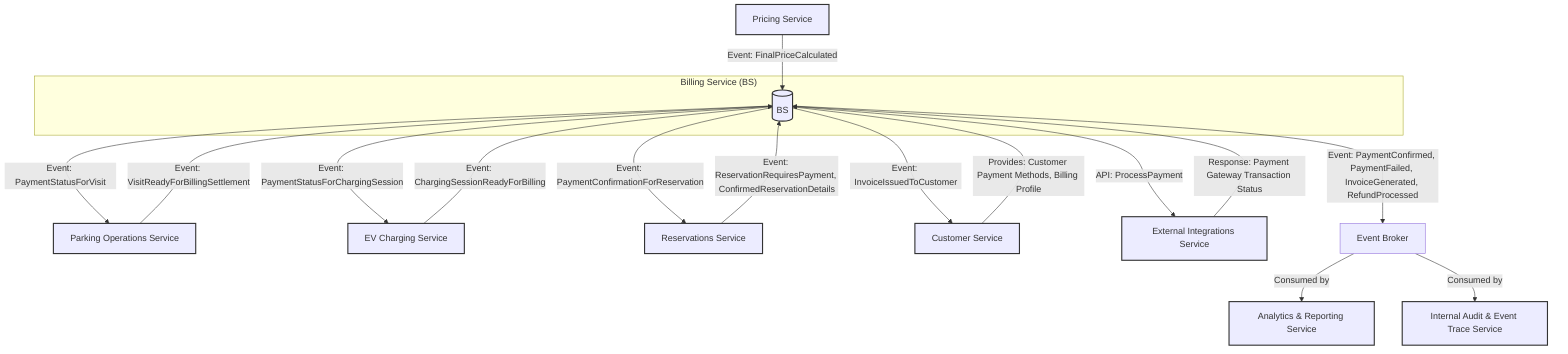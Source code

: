graph TD
    subgraph "Billing Service (BS)"
        BS[(BS)]
    end

    %% Data & Events Consumed by BS
    POS[Parking Operations Service] -->|Event: VisitReadyForBillingSettlement| BS
    EVCS[EV Charging Service] -->|Event: ChargingSessionReadyForBilling| BS
    RS[Reservations Service] -->|Event: ReservationRequiresPayment, ConfirmedReservationDetails| BS
    PS[Pricing Service] -->|Event: FinalPriceCalculated| BS
    CS[Customer Service] -->|Provides: Customer Payment Methods, Billing Profile| BS
    EIS[External Integrations Service] -->|Response: Payment Gateway Transaction Status| BS

    %% Services Called & Events Published by BS
    %% To Payment Gateway
    BS -->|API: ProcessPayment| EIS
    BS -->|Event: PaymentConfirmed, PaymentFailed, InvoiceGenerated, RefundProcessed| EventBroker[Event Broker]
    BS -->|Event: PaymentStatusForVisit| POS
    BS -->|Event: PaymentStatusForChargingSession| EVCS
    BS -->|Event: PaymentConfirmationForReservation| RS
    BS -->|Event: InvoiceIssuedToCustomer| CS

    %% General Event Publishing by BS
    EventBroker -->|Consumed by| ARS[Analytics & Reporting Service]
    EventBroker -->|Consumed by| IAETS[Internal Audit & Event Trace Service]

    classDef service fill:#lightyellow,stroke:#333,stroke-width:2px;
    class BS,POS,EVCS,RS,PS,CS,EIS,ARS,IAETS service;
    class EventBroker fill:#lightblue,stroke:#333,stroke-width:2px;